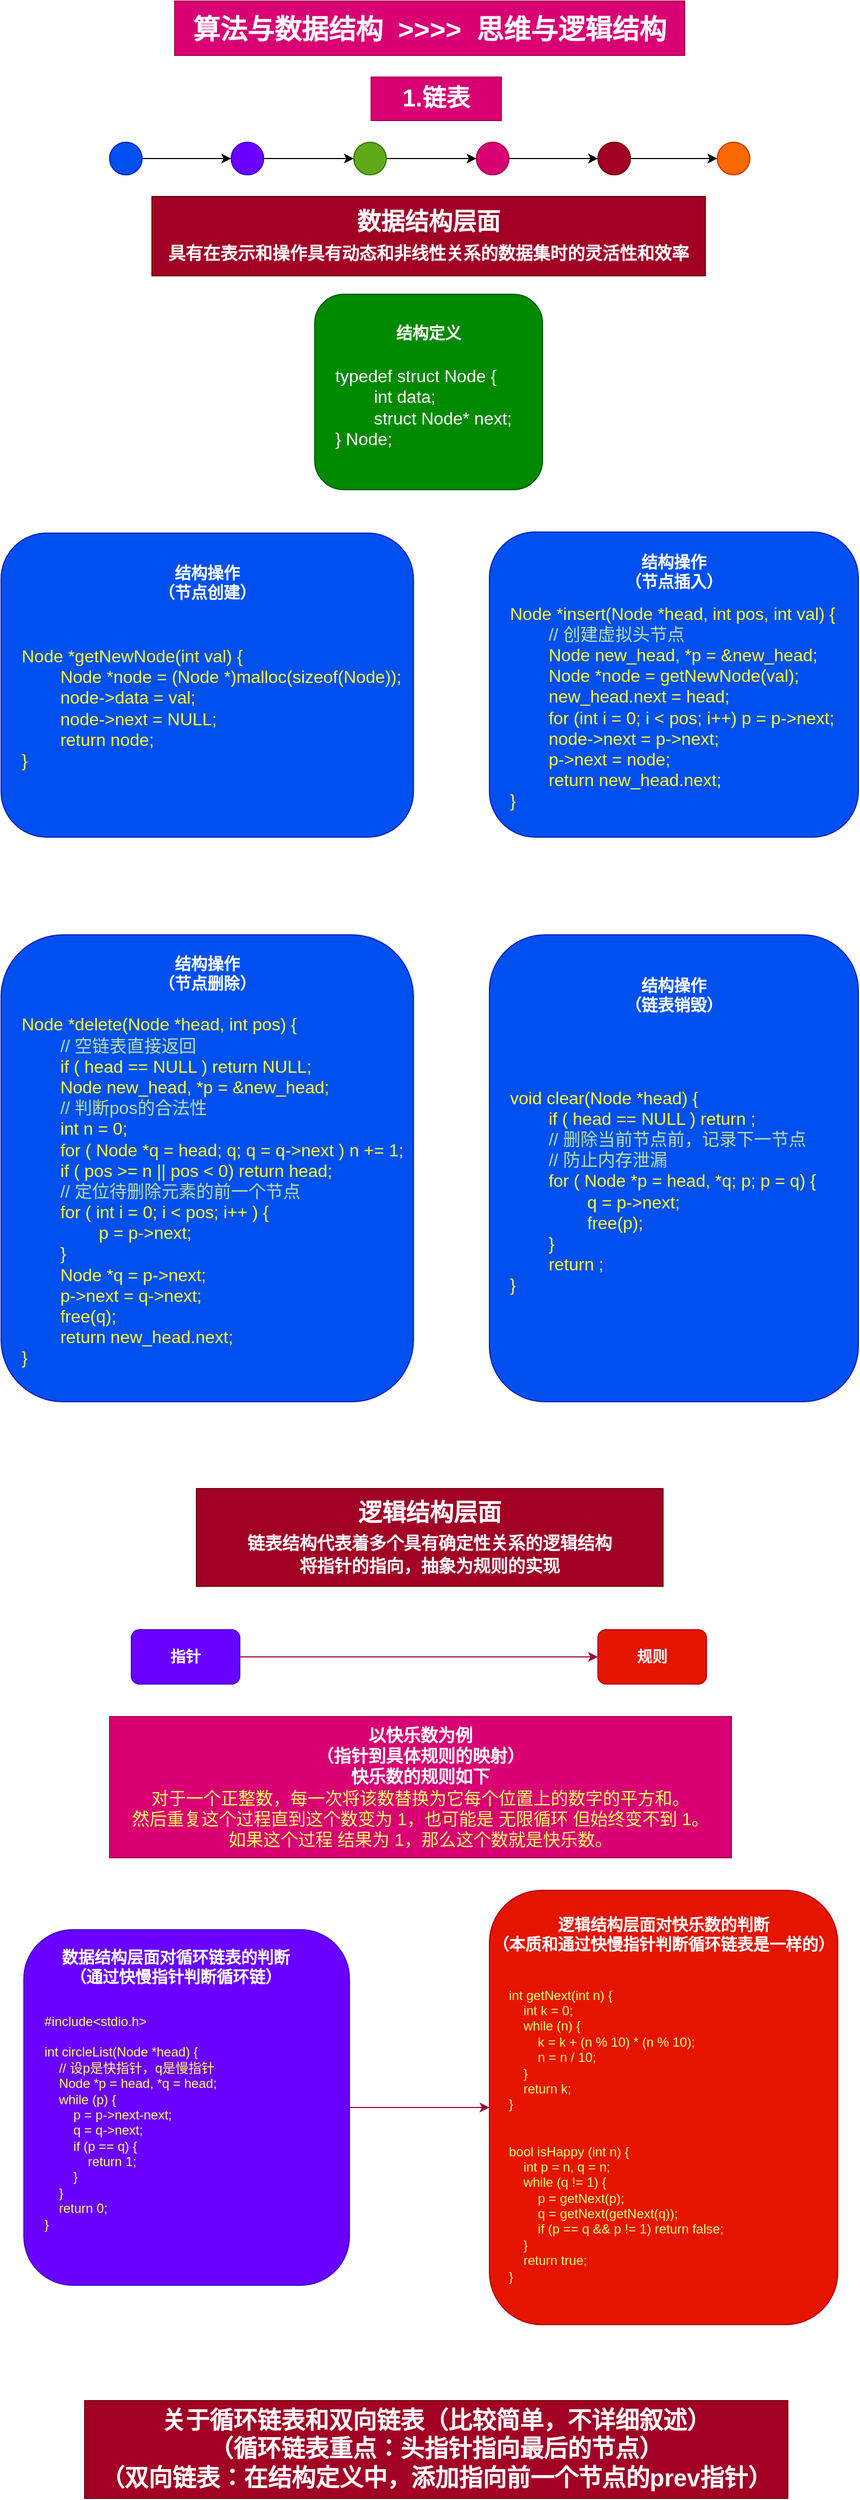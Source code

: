 <mxfile version="24.2.5" type="device">
  <diagram name="第 1 页" id="DClQLnyXOXCI5cHzA_gx">
    <mxGraphModel dx="3143" dy="3377" grid="1" gridSize="10" guides="1" tooltips="1" connect="1" arrows="1" fold="1" page="1" pageScale="1" pageWidth="827" pageHeight="1169" math="0" shadow="0">
      <root>
        <mxCell id="0" />
        <mxCell id="1" parent="0" />
        <mxCell id="JiQiLtjtx4iJ_nlNVHGM-1" value="算法与数据结构&amp;nbsp; &amp;gt;&amp;gt;&amp;gt;&amp;gt;&amp;nbsp; 思维与逻辑结构" style="text;html=1;align=center;verticalAlign=middle;whiteSpace=wrap;rounded=0;fontStyle=1;fontSize=25;fillColor=#d80073;fontColor=#ffffff;strokeColor=#A50040;" vertex="1" parent="1">
          <mxGeometry x="173" y="10" width="470" height="50" as="geometry" />
        </mxCell>
        <mxCell id="JiQiLtjtx4iJ_nlNVHGM-2" value="1.链表" style="text;html=1;align=center;verticalAlign=middle;whiteSpace=wrap;rounded=0;fontStyle=1;fontSize=22;fillColor=#d80073;fontColor=#ffffff;strokeColor=#A50040;" vertex="1" parent="1">
          <mxGeometry x="354" y="80" width="120" height="40" as="geometry" />
        </mxCell>
        <mxCell id="JiQiLtjtx4iJ_nlNVHGM-15" value="" style="group" vertex="1" connectable="0" parent="1">
          <mxGeometry x="113" y="140" width="590" height="30" as="geometry" />
        </mxCell>
        <mxCell id="JiQiLtjtx4iJ_nlNVHGM-10" style="edgeStyle=orthogonalEdgeStyle;rounded=0;orthogonalLoop=1;jettySize=auto;html=1;exitX=1;exitY=0.5;exitDx=0;exitDy=0;entryX=0;entryY=0.5;entryDx=0;entryDy=0;" edge="1" parent="JiQiLtjtx4iJ_nlNVHGM-15" source="JiQiLtjtx4iJ_nlNVHGM-3" target="JiQiLtjtx4iJ_nlNVHGM-4">
          <mxGeometry relative="1" as="geometry" />
        </mxCell>
        <mxCell id="JiQiLtjtx4iJ_nlNVHGM-3" value="" style="ellipse;whiteSpace=wrap;html=1;aspect=fixed;fillColor=#0050ef;strokeColor=#001DBC;fontColor=#ffffff;" vertex="1" parent="JiQiLtjtx4iJ_nlNVHGM-15">
          <mxGeometry width="30" height="30" as="geometry" />
        </mxCell>
        <mxCell id="JiQiLtjtx4iJ_nlNVHGM-11" style="edgeStyle=orthogonalEdgeStyle;rounded=0;orthogonalLoop=1;jettySize=auto;html=1;exitX=1;exitY=0.5;exitDx=0;exitDy=0;entryX=0;entryY=0.5;entryDx=0;entryDy=0;" edge="1" parent="JiQiLtjtx4iJ_nlNVHGM-15" source="JiQiLtjtx4iJ_nlNVHGM-4" target="JiQiLtjtx4iJ_nlNVHGM-5">
          <mxGeometry relative="1" as="geometry" />
        </mxCell>
        <mxCell id="JiQiLtjtx4iJ_nlNVHGM-4" value="" style="ellipse;whiteSpace=wrap;html=1;aspect=fixed;fillColor=#6a00ff;strokeColor=#3700CC;fontColor=#ffffff;" vertex="1" parent="JiQiLtjtx4iJ_nlNVHGM-15">
          <mxGeometry x="112" width="30" height="30" as="geometry" />
        </mxCell>
        <mxCell id="JiQiLtjtx4iJ_nlNVHGM-12" style="edgeStyle=orthogonalEdgeStyle;rounded=0;orthogonalLoop=1;jettySize=auto;html=1;exitX=1;exitY=0.5;exitDx=0;exitDy=0;entryX=0;entryY=0.5;entryDx=0;entryDy=0;" edge="1" parent="JiQiLtjtx4iJ_nlNVHGM-15" source="JiQiLtjtx4iJ_nlNVHGM-5" target="JiQiLtjtx4iJ_nlNVHGM-6">
          <mxGeometry relative="1" as="geometry" />
        </mxCell>
        <mxCell id="JiQiLtjtx4iJ_nlNVHGM-5" value="" style="ellipse;whiteSpace=wrap;html=1;aspect=fixed;fillColor=#60a917;strokeColor=#2D7600;fontColor=#ffffff;" vertex="1" parent="JiQiLtjtx4iJ_nlNVHGM-15">
          <mxGeometry x="225" width="30" height="30" as="geometry" />
        </mxCell>
        <mxCell id="JiQiLtjtx4iJ_nlNVHGM-13" style="edgeStyle=orthogonalEdgeStyle;rounded=0;orthogonalLoop=1;jettySize=auto;html=1;exitX=1;exitY=0.5;exitDx=0;exitDy=0;entryX=0;entryY=0.5;entryDx=0;entryDy=0;" edge="1" parent="JiQiLtjtx4iJ_nlNVHGM-15" source="JiQiLtjtx4iJ_nlNVHGM-6" target="JiQiLtjtx4iJ_nlNVHGM-8">
          <mxGeometry relative="1" as="geometry" />
        </mxCell>
        <mxCell id="JiQiLtjtx4iJ_nlNVHGM-6" value="" style="ellipse;whiteSpace=wrap;html=1;aspect=fixed;fillColor=#d80073;strokeColor=#A50040;fontColor=#ffffff;" vertex="1" parent="JiQiLtjtx4iJ_nlNVHGM-15">
          <mxGeometry x="338" width="30" height="30" as="geometry" />
        </mxCell>
        <mxCell id="JiQiLtjtx4iJ_nlNVHGM-14" style="edgeStyle=orthogonalEdgeStyle;rounded=0;orthogonalLoop=1;jettySize=auto;html=1;exitX=1;exitY=0.5;exitDx=0;exitDy=0;entryX=0;entryY=0.5;entryDx=0;entryDy=0;" edge="1" parent="JiQiLtjtx4iJ_nlNVHGM-15" source="JiQiLtjtx4iJ_nlNVHGM-8" target="JiQiLtjtx4iJ_nlNVHGM-9">
          <mxGeometry relative="1" as="geometry" />
        </mxCell>
        <mxCell id="JiQiLtjtx4iJ_nlNVHGM-8" value="" style="ellipse;whiteSpace=wrap;html=1;aspect=fixed;fillColor=#a20025;strokeColor=#6F0000;fontColor=#ffffff;" vertex="1" parent="JiQiLtjtx4iJ_nlNVHGM-15">
          <mxGeometry x="450" width="30" height="30" as="geometry" />
        </mxCell>
        <mxCell id="JiQiLtjtx4iJ_nlNVHGM-9" value="" style="ellipse;whiteSpace=wrap;html=1;aspect=fixed;fillColor=#fa6800;strokeColor=#C73500;fontColor=#000000;" vertex="1" parent="JiQiLtjtx4iJ_nlNVHGM-15">
          <mxGeometry x="560" width="30" height="30" as="geometry" />
        </mxCell>
        <mxCell id="JiQiLtjtx4iJ_nlNVHGM-21" value="&lt;font color=&quot;#ffff33&quot;&gt;Node *getNewNode(int val) {&lt;/font&gt;&lt;div&gt;&lt;font color=&quot;#ffff33&quot;&gt;&lt;span style=&quot;white-space: pre;&quot;&gt;&#x9;&lt;/span&gt;Node *node = (Node *)malloc(sizeof(Node));&lt;br&gt;&lt;/font&gt;&lt;/div&gt;&lt;div&gt;&lt;font color=&quot;#ffff33&quot;&gt;&lt;span style=&quot;white-space: pre;&quot;&gt;&#x9;&lt;/span&gt;node-&amp;gt;data = val;&lt;br&gt;&lt;/font&gt;&lt;/div&gt;&lt;div&gt;&lt;font color=&quot;#ffff33&quot;&gt;&lt;span style=&quot;white-space: pre;&quot;&gt;&#x9;&lt;/span&gt;node-&amp;gt;next = NULL;&lt;br&gt;&lt;/font&gt;&lt;/div&gt;&lt;div&gt;&lt;font color=&quot;#ffff33&quot;&gt;&lt;span style=&quot;white-space: pre;&quot;&gt;&#x9;&lt;/span&gt;return node;&lt;br&gt;&lt;/font&gt;&lt;/div&gt;&lt;div&gt;&lt;font color=&quot;#ffff33&quot;&gt;}&lt;/font&gt;&lt;/div&gt;" style="rounded=1;whiteSpace=wrap;html=1;align=left;fillColor=#0050ef;strokeColor=#001DBC;fontColor=#ffffff;spacingLeft=17;fontSize=16;spacingBottom=-41;container=0;" vertex="1" parent="1">
          <mxGeometry x="13" y="500" width="380" height="280" as="geometry" />
        </mxCell>
        <mxCell id="JiQiLtjtx4iJ_nlNVHGM-22" value="结构操作&lt;div&gt;（节点创建）&lt;/div&gt;" style="text;html=1;align=center;verticalAlign=middle;whiteSpace=wrap;rounded=0;fontColor=#FFFFFF;fontStyle=1;fontSize=15;container=0;" vertex="1" parent="1">
          <mxGeometry x="133" y="530" width="140" height="30" as="geometry" />
        </mxCell>
        <mxCell id="JiQiLtjtx4iJ_nlNVHGM-38" value="&lt;font color=&quot;#ffff33&quot;&gt;Node *insert(Node *head, int pos, int val) {&lt;/font&gt;&lt;div&gt;&lt;font color=&quot;#b9e0a5&quot;&gt;&lt;span style=&quot;white-space: pre;&quot;&gt;&#x9;&lt;/span&gt;// 创建虚拟头节点&lt;br&gt;&lt;/font&gt;&lt;div&gt;&lt;font color=&quot;#ffff33&quot;&gt;&lt;span style=&quot;white-space: pre;&quot;&gt;&#x9;&lt;/span&gt;Node new_head, *p = &amp;amp;new_head;&lt;/font&gt;&lt;/div&gt;&lt;div&gt;&lt;font color=&quot;#ffff33&quot;&gt;&lt;span style=&quot;white-space: pre;&quot;&gt;&#x9;&lt;/span&gt;Node *node = getNewNode(val);&lt;/font&gt;&lt;/div&gt;&lt;div&gt;&lt;font color=&quot;#ffff33&quot;&gt;&lt;span style=&quot;white-space: pre;&quot;&gt;&#x9;&lt;/span&gt;new_head.next = head;&lt;/font&gt;&lt;/div&gt;&lt;div&gt;&lt;font color=&quot;#ffff33&quot;&gt;&lt;span style=&quot;white-space: pre;&quot;&gt;&#x9;&lt;/span&gt;for (int i = 0; i &amp;lt; pos; i++) p = p-&amp;gt;next;&lt;/font&gt;&lt;/div&gt;&lt;div&gt;&lt;font color=&quot;#ffff33&quot;&gt;&lt;span style=&quot;white-space: pre;&quot;&gt;&#x9;&lt;/span&gt;node-&amp;gt;next = p-&amp;gt;next;&lt;/font&gt;&lt;/div&gt;&lt;div&gt;&lt;font color=&quot;#ffff33&quot;&gt;&lt;span style=&quot;white-space: pre;&quot;&gt;&#x9;&lt;/span&gt;p-&amp;gt;next = node;&lt;/font&gt;&lt;/div&gt;&lt;div&gt;&lt;font color=&quot;#ffff33&quot;&gt;&lt;span style=&quot;white-space: pre;&quot;&gt;&#x9;&lt;/span&gt;return new_head.next;&amp;nbsp;&lt;br&gt;&lt;/font&gt;&lt;/div&gt;&lt;div&gt;&lt;font color=&quot;#ffff33&quot;&gt;}&lt;/font&gt;&lt;/div&gt;&lt;/div&gt;" style="rounded=1;whiteSpace=wrap;html=1;align=left;fillColor=#0050ef;strokeColor=#001DBC;fontColor=#ffffff;spacingLeft=17;fontSize=16;spacingBottom=-41;container=0;" vertex="1" parent="1">
          <mxGeometry x="463" y="499" width="340" height="281" as="geometry" />
        </mxCell>
        <mxCell id="JiQiLtjtx4iJ_nlNVHGM-39" value="结构操作&lt;div&gt;（节点插入）&lt;/div&gt;" style="text;html=1;align=center;verticalAlign=middle;whiteSpace=wrap;rounded=0;fontColor=#FFFFFF;fontStyle=1;fontSize=15;container=0;" vertex="1" parent="1">
          <mxGeometry x="563" y="520" width="140" height="30" as="geometry" />
        </mxCell>
        <mxCell id="JiQiLtjtx4iJ_nlNVHGM-40" value="&lt;font color=&quot;#ffff33&quot;&gt;Node *delete(Node *head, int pos) {&lt;/font&gt;&lt;div&gt;&lt;span style=&quot;color: rgb(255, 255, 51); white-space: pre;&quot;&gt;&#x9;&lt;/span&gt;&lt;font color=&quot;#b9e0a5&quot;&gt;// 空链表直接返回&lt;/font&gt;&lt;br&gt;&lt;div&gt;&lt;font color=&quot;#ffff33&quot;&gt;&lt;span style=&quot;white-space: pre;&quot;&gt;&#x9;&lt;/span&gt;if ( head == NULL ) return NULL;&lt;/font&gt;&lt;div&gt;&lt;div&gt;&lt;font color=&quot;#ffff33&quot;&gt;&lt;span style=&quot;white-space: pre;&quot;&gt;&#x9;&lt;/span&gt;Node new_head, *p = &amp;amp;new_head;&lt;/font&gt;&lt;/div&gt;&lt;div&gt;&lt;span style=&quot;color: rgb(255, 255, 51); white-space: pre;&quot;&gt;&#x9;&lt;/span&gt;&lt;font color=&quot;#b9e0a5&quot;&gt;// 判断pos的合法性&lt;/font&gt;&lt;br&gt;&lt;/div&gt;&lt;div&gt;&lt;font color=&quot;#ffff33&quot;&gt;&lt;span style=&quot;white-space: pre;&quot;&gt;&#x9;&lt;/span&gt;int n = 0;&lt;br&gt;&lt;/font&gt;&lt;/div&gt;&lt;div&gt;&lt;font color=&quot;#ffff33&quot;&gt;&lt;span style=&quot;white-space: pre;&quot;&gt;&#x9;&lt;/span&gt;for ( Node *q = head; q; q = q-&amp;gt;next ) n += 1;&lt;br&gt;&lt;/font&gt;&lt;/div&gt;&lt;div&gt;&lt;font color=&quot;#ffff33&quot;&gt;&lt;span style=&quot;white-space: pre;&quot;&gt;&#x9;&lt;/span&gt;if ( pos &amp;gt;= n || pos &amp;lt; 0) return head;&lt;br&gt;&lt;/font&gt;&lt;/div&gt;&lt;div&gt;&lt;span style=&quot;color: rgb(185, 224, 165);&quot;&gt;&lt;span style=&quot;white-space: pre;&quot;&gt;&#x9;&lt;/span&gt;// 定位待删除元素的前一个节点&lt;/span&gt;&lt;font color=&quot;#ffff33&quot;&gt;&lt;br&gt;&lt;/font&gt;&lt;/div&gt;&lt;div&gt;&lt;font color=&quot;#ffff33&quot;&gt;&lt;span style=&quot;white-space: pre;&quot;&gt;&#x9;&lt;/span&gt;for ( int i = 0; i &amp;lt; pos; i++ ) {&lt;/font&gt;&lt;/div&gt;&lt;div&gt;&lt;span style=&quot;background-color: initial; white-space: pre;&quot;&gt;&lt;font color=&quot;#ffff33&quot;&gt;&#x9;&lt;span style=&quot;white-space: pre;&quot;&gt;&#x9;&lt;/span&gt;p = p-&amp;gt;next;&lt;/font&gt;&lt;/span&gt;&lt;/div&gt;&lt;div&gt;&lt;span style=&quot;background-color: initial;&quot;&gt;&lt;font color=&quot;#ffff33&quot;&gt;&lt;span style=&quot;white-space: pre;&quot;&gt;&#x9;&lt;/span&gt;}&lt;/font&gt;&lt;/span&gt;&lt;/div&gt;&lt;div&gt;&lt;span style=&quot;background-color: initial;&quot;&gt;&lt;font color=&quot;#ffff33&quot;&gt;&lt;span style=&quot;white-space: pre;&quot;&gt;&#x9;&lt;/span&gt;Node *q = p-&amp;gt;next;&lt;br&gt;&lt;/font&gt;&lt;/span&gt;&lt;/div&gt;&lt;div&gt;&lt;span style=&quot;background-color: initial;&quot;&gt;&lt;font color=&quot;#ffff33&quot;&gt;&lt;span style=&quot;white-space: pre;&quot;&gt;&#x9;&lt;/span&gt;p-&amp;gt;next = q-&amp;gt;next;&lt;br&gt;&lt;/font&gt;&lt;/span&gt;&lt;/div&gt;&lt;div&gt;&lt;span style=&quot;background-color: initial;&quot;&gt;&lt;font color=&quot;#ffff33&quot;&gt;&lt;span style=&quot;white-space: pre;&quot;&gt;&#x9;&lt;/span&gt;free(q);&lt;br&gt;&lt;/font&gt;&lt;/span&gt;&lt;/div&gt;&lt;div&gt;&lt;span style=&quot;background-color: initial;&quot;&gt;&lt;font color=&quot;#ffff33&quot;&gt;&lt;span style=&quot;white-space: pre;&quot;&gt;&#x9;&lt;/span&gt;return new_head.next;&lt;br&gt;&lt;/font&gt;&lt;/span&gt;&lt;/div&gt;&lt;div&gt;&lt;div&gt;&lt;font color=&quot;#ffff33&quot;&gt;}&lt;/font&gt;&lt;/div&gt;&lt;/div&gt;&lt;/div&gt;&lt;/div&gt;&lt;/div&gt;" style="rounded=1;whiteSpace=wrap;html=1;align=left;fillColor=#0050ef;strokeColor=#001DBC;fontColor=#ffffff;spacingLeft=17;fontSize=16;spacingBottom=-41;container=0;" vertex="1" parent="1">
          <mxGeometry x="13" y="870" width="380" height="430" as="geometry" />
        </mxCell>
        <mxCell id="JiQiLtjtx4iJ_nlNVHGM-41" value="结构操作&lt;div&gt;（节点删除）&lt;/div&gt;" style="text;html=1;align=center;verticalAlign=middle;whiteSpace=wrap;rounded=0;fontColor=#FFFFFF;fontStyle=1;fontSize=15;container=0;" vertex="1" parent="1">
          <mxGeometry x="133" y="890" width="140" height="30" as="geometry" />
        </mxCell>
        <mxCell id="JiQiLtjtx4iJ_nlNVHGM-43" value="&lt;font color=&quot;#ffff33&quot;&gt;void clear(Node *head) {&lt;/font&gt;&lt;div&gt;&lt;font color=&quot;#ffff33&quot;&gt;&lt;span style=&quot;white-space: pre;&quot;&gt;&#x9;&lt;/span&gt;if ( head == NULL ) return ;&lt;br&gt;&lt;/font&gt;&lt;/div&gt;&lt;div&gt;&lt;span style=&quot;color: rgb(255, 255, 51); white-space: pre;&quot;&gt;&#x9;&lt;/span&gt;&lt;font color=&quot;#b9e0a5&quot;&gt;// 删除当前节点前，记录下一节点&lt;br&gt;&lt;/font&gt;&lt;/div&gt;&lt;div&gt;&lt;font color=&quot;#b9e0a5&quot;&gt;&lt;span style=&quot;white-space: pre;&quot;&gt;&#x9;&lt;/span&gt;// 防止内存泄漏&lt;/font&gt;&lt;br&gt;&lt;/div&gt;&lt;div&gt;&lt;font color=&quot;#ffff33&quot;&gt;&lt;span style=&quot;white-space: pre;&quot;&gt;&#x9;&lt;/span&gt;for ( Node *p = head, *q; p; p = q) {&lt;/font&gt;&lt;/div&gt;&lt;div&gt;&lt;font color=&quot;#ffff33&quot;&gt;&lt;span style=&quot;white-space: pre;&quot;&gt;&#x9;&lt;/span&gt;&lt;span style=&quot;white-space: pre;&quot;&gt;&#x9;&lt;/span&gt;q = p-&amp;gt;next;&lt;br&gt;&lt;/font&gt;&lt;/div&gt;&lt;div&gt;&lt;font color=&quot;#ffff33&quot;&gt;&lt;span style=&quot;white-space: pre;&quot;&gt;&#x9;&lt;/span&gt;&lt;span style=&quot;white-space: pre;&quot;&gt;&#x9;&lt;/span&gt;free(p);&lt;br&gt;&lt;/font&gt;&lt;/div&gt;&lt;div&gt;&lt;font color=&quot;#ffff33&quot;&gt;&lt;span style=&quot;white-space: pre;&quot;&gt;&#x9;&lt;/span&gt;}&lt;br&gt;&lt;/font&gt;&lt;/div&gt;&lt;div&gt;&lt;font color=&quot;#ffff33&quot;&gt;&lt;span style=&quot;white-space: pre;&quot;&gt;&#x9;&lt;/span&gt;return ;&lt;/font&gt;&lt;/div&gt;&lt;div&gt;&lt;font color=&quot;#ffff33&quot;&gt;}&lt;/font&gt;&lt;/div&gt;" style="rounded=1;whiteSpace=wrap;html=1;align=left;fillColor=#0050ef;strokeColor=#001DBC;fontColor=#ffffff;spacingLeft=17;fontSize=16;spacingBottom=-41;container=0;" vertex="1" parent="1">
          <mxGeometry x="463" y="870" width="340" height="430" as="geometry" />
        </mxCell>
        <mxCell id="JiQiLtjtx4iJ_nlNVHGM-44" value="结构操作&lt;div&gt;（链表销毁）&lt;/div&gt;" style="text;html=1;align=center;verticalAlign=middle;whiteSpace=wrap;rounded=0;fontColor=#FFFFFF;fontStyle=1;fontSize=15;container=0;" vertex="1" parent="1">
          <mxGeometry x="563" y="910" width="140" height="30" as="geometry" />
        </mxCell>
        <mxCell id="JiQiLtjtx4iJ_nlNVHGM-45" value="数据结构层面&lt;div&gt;&lt;span style=&quot;font-size: 16px;&quot;&gt;具有在表示和操作具有动态和非线性关系的数据集时的灵活性和效率&lt;/span&gt;&lt;br&gt;&lt;/div&gt;" style="text;html=1;align=center;verticalAlign=middle;whiteSpace=wrap;rounded=0;fontStyle=1;fontSize=22;fillColor=#a20025;fontColor=#ffffff;strokeColor=#6F0000;" vertex="1" parent="1">
          <mxGeometry x="152" y="190" width="510" height="73" as="geometry" />
        </mxCell>
        <mxCell id="JiQiLtjtx4iJ_nlNVHGM-47" value="逻辑结构层面&lt;div&gt;&lt;span style=&quot;font-size: 16px;&quot;&gt;链表结构代表着多个具有确定性关系的逻辑结构&lt;/span&gt;&lt;div style=&quot;font-size: 16px;&quot;&gt;将指针的指向，抽象为规则的实现&lt;/div&gt;&lt;/div&gt;" style="text;html=1;align=center;verticalAlign=middle;whiteSpace=wrap;rounded=0;fontStyle=1;fontSize=22;fillColor=#a20025;fontColor=#ffffff;strokeColor=#6F0000;" vertex="1" parent="1">
          <mxGeometry x="193" y="1380" width="430" height="90" as="geometry" />
        </mxCell>
        <mxCell id="JiQiLtjtx4iJ_nlNVHGM-52" style="edgeStyle=orthogonalEdgeStyle;rounded=0;orthogonalLoop=1;jettySize=auto;html=1;exitX=1;exitY=0.5;exitDx=0;exitDy=0;entryX=0;entryY=0.5;entryDx=0;entryDy=0;fillColor=#d80073;strokeColor=#A50040;" edge="1" parent="1" source="JiQiLtjtx4iJ_nlNVHGM-50" target="JiQiLtjtx4iJ_nlNVHGM-51">
          <mxGeometry relative="1" as="geometry" />
        </mxCell>
        <mxCell id="JiQiLtjtx4iJ_nlNVHGM-50" value="指针" style="rounded=1;whiteSpace=wrap;html=1;fillColor=#6a00ff;fontColor=#ffffff;strokeColor=#3700CC;fontStyle=1;fontSize=14;" vertex="1" parent="1">
          <mxGeometry x="133" y="1510" width="100" height="50" as="geometry" />
        </mxCell>
        <mxCell id="JiQiLtjtx4iJ_nlNVHGM-51" value="规则" style="rounded=1;whiteSpace=wrap;html=1;fillColor=#e51400;fontColor=#ffffff;strokeColor=#B20000;fontStyle=1;fontSize=14;" vertex="1" parent="1">
          <mxGeometry x="563" y="1510" width="100" height="50" as="geometry" />
        </mxCell>
        <mxCell id="JiQiLtjtx4iJ_nlNVHGM-53" value="&lt;font style=&quot;font-size: 16px;&quot; color=&quot;#ffffff&quot;&gt;&lt;b&gt;以快乐数为例&lt;br&gt;（指针到具体规则的映射）&lt;/b&gt;&lt;/font&gt;&lt;div&gt;&lt;font style=&quot;font-size: 16px;&quot;&gt;&lt;b style=&quot;color: rgb(255, 255, 255);&quot;&gt;快乐数的规则如下&lt;br&gt;&lt;/b&gt;&lt;font color=&quot;#ffff66&quot;&gt;对于一个正整数，每一次将该数替换为它每个位置上的数字的平方和。&lt;/font&gt;&lt;/font&gt;&lt;div&gt;&lt;font color=&quot;#ffff66&quot; style=&quot;font-size: 16px;&quot;&gt;然后重复这个过程直到这个数变为 1，也可能是&amp;nbsp;无限循环&amp;nbsp;但始终变不到 1。&lt;/font&gt;&lt;/div&gt;&lt;div&gt;&lt;font color=&quot;#ffff66&quot; style=&quot;font-size: 16px;&quot;&gt;如果这个过程&amp;nbsp;结果为&amp;nbsp;1，那么这个数就是快乐数。&lt;/font&gt;&lt;/div&gt;&lt;/div&gt;" style="text;html=1;align=center;verticalAlign=middle;whiteSpace=wrap;rounded=0;fillColor=#d80073;strokeColor=#A50040;" vertex="1" parent="1">
          <mxGeometry x="113" y="1590" width="573" height="130" as="geometry" />
        </mxCell>
        <mxCell id="JiQiLtjtx4iJ_nlNVHGM-17" value="typedef struct Node {&lt;div style=&quot;font-size: 16px;&quot;&gt;&lt;span style=&quot;white-space: pre; font-size: 16px;&quot;&gt;&#x9;&lt;/span&gt;int data;&lt;br style=&quot;font-size: 16px;&quot;&gt;&lt;/div&gt;&lt;div style=&quot;font-size: 16px;&quot;&gt;&lt;span style=&quot;white-space: pre; font-size: 16px;&quot;&gt;&#x9;&lt;/span&gt;struct Node* next;&lt;br style=&quot;font-size: 16px;&quot;&gt;&lt;/div&gt;&lt;div style=&quot;font-size: 16px;&quot;&gt;} Node;&lt;/div&gt;" style="rounded=1;whiteSpace=wrap;html=1;align=left;fillColor=#008a00;strokeColor=#005700;fontColor=#ffffff;spacingLeft=17;fontSize=16;spacingBottom=-27;movable=1;resizable=1;rotatable=1;deletable=1;editable=1;locked=0;connectable=1;" vertex="1" parent="1">
          <mxGeometry x="302" y="280" width="210.0" height="180" as="geometry" />
        </mxCell>
        <mxCell id="JiQiLtjtx4iJ_nlNVHGM-18" value="结构定义" style="text;html=1;align=center;verticalAlign=middle;whiteSpace=wrap;rounded=0;fontColor=#FFFFFF;fontStyle=1;fontSize=15;" vertex="1" parent="1">
          <mxGeometry x="362" y="300" width="90.0" height="30" as="geometry" />
        </mxCell>
        <mxCell id="JiQiLtjtx4iJ_nlNVHGM-61" style="edgeStyle=orthogonalEdgeStyle;rounded=0;orthogonalLoop=1;jettySize=auto;html=1;exitX=1;exitY=0.5;exitDx=0;exitDy=0;entryX=0;entryY=0.5;entryDx=0;entryDy=0;fillColor=#d80073;strokeColor=#A50040;" edge="1" parent="1" source="JiQiLtjtx4iJ_nlNVHGM-57" target="JiQiLtjtx4iJ_nlNVHGM-59">
          <mxGeometry relative="1" as="geometry" />
        </mxCell>
        <mxCell id="JiQiLtjtx4iJ_nlNVHGM-57" value="&lt;div&gt;&lt;font color=&quot;#ffff66&quot;&gt;&lt;span style=&quot;font-weight: 400;&quot;&gt;#include&amp;lt;stdio.h&amp;gt;&lt;/span&gt;&lt;/font&gt;&lt;/div&gt;&lt;div&gt;&lt;font color=&quot;#ffff66&quot;&gt;&lt;span style=&quot;font-weight: 400;&quot;&gt;&lt;br&gt;&lt;/span&gt;&lt;/font&gt;&lt;/div&gt;&lt;div&gt;&lt;font color=&quot;#ffff66&quot;&gt;&lt;span style=&quot;font-weight: 400;&quot;&gt;int circleList(Node *head) {&lt;/span&gt;&lt;/font&gt;&lt;/div&gt;&lt;div&gt;&lt;font color=&quot;#ffff66&quot;&gt;&lt;span style=&quot;font-weight: 400;&quot;&gt;&amp;nbsp; &amp;nbsp; // 设p是快指针，q是慢指针&lt;/span&gt;&lt;/font&gt;&lt;/div&gt;&lt;div&gt;&lt;font color=&quot;#ffff66&quot;&gt;&lt;span style=&quot;font-weight: 400;&quot;&gt;&amp;nbsp; &amp;nbsp; Node *p = head, *q = head;&lt;/span&gt;&lt;/font&gt;&lt;/div&gt;&lt;div&gt;&lt;font color=&quot;#ffff66&quot;&gt;&lt;span style=&quot;font-weight: 400;&quot;&gt;&amp;nbsp; &amp;nbsp; while (p) {&lt;/span&gt;&lt;/font&gt;&lt;/div&gt;&lt;div&gt;&lt;font color=&quot;#ffff66&quot;&gt;&lt;span style=&quot;font-weight: 400;&quot;&gt;&amp;nbsp; &amp;nbsp; &amp;nbsp; &amp;nbsp; p = p-&amp;gt;next-next;&lt;/span&gt;&lt;/font&gt;&lt;/div&gt;&lt;div&gt;&lt;font color=&quot;#ffff66&quot;&gt;&lt;span style=&quot;font-weight: 400;&quot;&gt;&amp;nbsp; &amp;nbsp; &amp;nbsp; &amp;nbsp; q = q-&amp;gt;next;&lt;/span&gt;&lt;/font&gt;&lt;/div&gt;&lt;div&gt;&lt;font color=&quot;#ffff66&quot;&gt;&lt;span style=&quot;font-weight: 400;&quot;&gt;&amp;nbsp; &amp;nbsp; &amp;nbsp; &amp;nbsp; if (p == q) {&lt;/span&gt;&lt;/font&gt;&lt;/div&gt;&lt;div&gt;&lt;font color=&quot;#ffff66&quot;&gt;&lt;span style=&quot;font-weight: 400;&quot;&gt;&amp;nbsp; &amp;nbsp; &amp;nbsp; &amp;nbsp; &amp;nbsp; &amp;nbsp; return 1;&lt;/span&gt;&lt;/font&gt;&lt;/div&gt;&lt;div&gt;&lt;font color=&quot;#ffff66&quot;&gt;&lt;span style=&quot;font-weight: 400;&quot;&gt;&amp;nbsp; &amp;nbsp; &amp;nbsp; &amp;nbsp; }&lt;/span&gt;&lt;/font&gt;&lt;/div&gt;&lt;div&gt;&lt;font color=&quot;#ffff66&quot;&gt;&lt;span style=&quot;font-weight: 400;&quot;&gt;&amp;nbsp; &amp;nbsp; }&lt;/span&gt;&lt;/font&gt;&lt;/div&gt;&lt;div&gt;&lt;font color=&quot;#ffff66&quot;&gt;&lt;span style=&quot;font-weight: 400;&quot;&gt;&amp;nbsp; &amp;nbsp; return 0;&lt;/span&gt;&lt;/font&gt;&lt;/div&gt;&lt;div&gt;&lt;font color=&quot;#ffff66&quot;&gt;&lt;span style=&quot;font-weight: 400;&quot;&gt;}&lt;/span&gt;&lt;/font&gt;&lt;/div&gt;&lt;div&gt;&lt;br&gt;&lt;/div&gt;" style="rounded=1;whiteSpace=wrap;html=1;align=left;fillColor=#6a00ff;strokeColor=#3700CC;spacingLeft=17;spacingBottom=-41;container=0;fontStyle=1;fontColor=#ffffff;" vertex="1" parent="1">
          <mxGeometry x="34" y="1786.25" width="300" height="327.5" as="geometry" />
        </mxCell>
        <mxCell id="JiQiLtjtx4iJ_nlNVHGM-58" value="数据结构层面对循环链表的判断&lt;div&gt;（通过快慢指针判断循环链）&lt;/div&gt;" style="text;html=1;align=center;verticalAlign=middle;whiteSpace=wrap;rounded=0;fontColor=#FFFFFF;fontStyle=1;fontSize=15;container=0;" vertex="1" parent="1">
          <mxGeometry x="64" y="1805" width="220" height="30" as="geometry" />
        </mxCell>
        <mxCell id="JiQiLtjtx4iJ_nlNVHGM-59" value="&lt;div&gt;&lt;font color=&quot;#ffff66&quot;&gt;&lt;span style=&quot;font-weight: 400;&quot;&gt;int getNext(int n) {&lt;/span&gt;&lt;/font&gt;&lt;/div&gt;&lt;div&gt;&lt;font color=&quot;#ffff66&quot;&gt;&lt;span style=&quot;font-weight: 400;&quot;&gt;&amp;nbsp; &amp;nbsp; int k = 0;&lt;/span&gt;&lt;/font&gt;&lt;/div&gt;&lt;div&gt;&lt;font color=&quot;#ffff66&quot;&gt;&lt;span style=&quot;font-weight: 400;&quot;&gt;&amp;nbsp; &amp;nbsp; while (n) {&lt;/span&gt;&lt;/font&gt;&lt;/div&gt;&lt;div&gt;&lt;font color=&quot;#ffff66&quot;&gt;&lt;span style=&quot;font-weight: 400;&quot;&gt;&amp;nbsp; &amp;nbsp; &amp;nbsp; &amp;nbsp; k = k + (n % 10) * (n % 10);&lt;/span&gt;&lt;/font&gt;&lt;/div&gt;&lt;div&gt;&lt;font color=&quot;#ffff66&quot;&gt;&lt;span style=&quot;font-weight: 400;&quot;&gt;&amp;nbsp; &amp;nbsp; &amp;nbsp; &amp;nbsp; n = n / 10;&lt;/span&gt;&lt;/font&gt;&lt;/div&gt;&lt;div&gt;&lt;font color=&quot;#ffff66&quot;&gt;&lt;span style=&quot;font-weight: 400;&quot;&gt;&amp;nbsp; &amp;nbsp; }&lt;/span&gt;&lt;/font&gt;&lt;/div&gt;&lt;div&gt;&lt;font color=&quot;#ffff66&quot;&gt;&lt;span style=&quot;font-weight: 400;&quot;&gt;&amp;nbsp; &amp;nbsp; return k;&lt;/span&gt;&lt;/font&gt;&lt;/div&gt;&lt;div&gt;&lt;font color=&quot;#ffff66&quot;&gt;&lt;span style=&quot;font-weight: 400;&quot;&gt;}&lt;/span&gt;&lt;/font&gt;&lt;/div&gt;&lt;div&gt;&lt;font color=&quot;#ffff66&quot;&gt;&lt;span style=&quot;font-weight: 400;&quot;&gt;&lt;br&gt;&lt;/span&gt;&lt;/font&gt;&lt;/div&gt;&lt;div&gt;&lt;font color=&quot;#ffff66&quot;&gt;&lt;span style=&quot;font-weight: 400;&quot;&gt;&lt;br&gt;&lt;/span&gt;&lt;/font&gt;&lt;/div&gt;&lt;div&gt;&lt;font color=&quot;#ffff66&quot;&gt;&lt;span style=&quot;font-weight: 400;&quot;&gt;bool isHappy (int n) {&lt;/span&gt;&lt;/font&gt;&lt;/div&gt;&lt;div&gt;&lt;font color=&quot;#ffff66&quot;&gt;&lt;span style=&quot;font-weight: 400;&quot;&gt;&amp;nbsp; &amp;nbsp; int p = n, q = n;&lt;/span&gt;&lt;/font&gt;&lt;/div&gt;&lt;div&gt;&lt;font color=&quot;#ffff66&quot;&gt;&lt;span style=&quot;font-weight: 400;&quot;&gt;&amp;nbsp; &amp;nbsp; while (q != 1) {&lt;/span&gt;&lt;/font&gt;&lt;/div&gt;&lt;div&gt;&lt;font color=&quot;#ffff66&quot;&gt;&lt;span style=&quot;font-weight: 400;&quot;&gt;&amp;nbsp; &amp;nbsp; &amp;nbsp; &amp;nbsp; p = getNext(p);&lt;/span&gt;&lt;/font&gt;&lt;/div&gt;&lt;div&gt;&lt;font color=&quot;#ffff66&quot;&gt;&lt;span style=&quot;font-weight: 400;&quot;&gt;&amp;nbsp; &amp;nbsp; &amp;nbsp; &amp;nbsp; q = getNext(getNext(q));&lt;/span&gt;&lt;/font&gt;&lt;/div&gt;&lt;div&gt;&lt;font color=&quot;#ffff66&quot;&gt;&lt;span style=&quot;font-weight: 400;&quot;&gt;&amp;nbsp; &amp;nbsp; &amp;nbsp; &amp;nbsp; if (p == q &amp;amp;&amp;amp; p != 1) return false;&lt;/span&gt;&lt;/font&gt;&lt;/div&gt;&lt;div&gt;&lt;font color=&quot;#ffff66&quot;&gt;&lt;span style=&quot;font-weight: 400;&quot;&gt;&amp;nbsp; &amp;nbsp; }&lt;/span&gt;&lt;/font&gt;&lt;/div&gt;&lt;div&gt;&lt;font color=&quot;#ffff66&quot;&gt;&lt;span style=&quot;font-weight: 400;&quot;&gt;&amp;nbsp; &amp;nbsp; return true;&lt;/span&gt;&lt;/font&gt;&lt;/div&gt;&lt;div&gt;&lt;font color=&quot;#ffff66&quot;&gt;&lt;span style=&quot;font-weight: 400;&quot;&gt;}&lt;/span&gt;&lt;/font&gt;&lt;/div&gt;&lt;div&gt;&lt;br&gt;&lt;/div&gt;" style="rounded=1;whiteSpace=wrap;html=1;align=left;fillColor=#e51400;strokeColor=#B20000;spacingLeft=16;spacingBottom=-65;container=0;fontStyle=1;fontColor=#ffffff;" vertex="1" parent="1">
          <mxGeometry x="463" y="1750" width="321" height="400" as="geometry" />
        </mxCell>
        <mxCell id="JiQiLtjtx4iJ_nlNVHGM-60" value="逻辑结构层面对快乐数的判断&lt;div&gt;（本质和通过快慢指针判断循环链表是一样的）&lt;/div&gt;" style="text;html=1;align=center;verticalAlign=middle;whiteSpace=wrap;rounded=0;fontColor=#FFFFFF;fontStyle=1;fontSize=15;container=0;" vertex="1" parent="1">
          <mxGeometry x="455.25" y="1775" width="336.5" height="30" as="geometry" />
        </mxCell>
        <mxCell id="JiQiLtjtx4iJ_nlNVHGM-98" value="关于循环链表和双向链表（比较简单，不详细叙述）&lt;div&gt;（循环链表重点：头指针指向最后的节点）&lt;/div&gt;&lt;div&gt;（双向链表：在结构定义中，添加指向前一个节点的prev指针）&lt;/div&gt;" style="text;html=1;align=center;verticalAlign=middle;whiteSpace=wrap;rounded=0;fontStyle=1;fontSize=22;fillColor=#a20025;fontColor=#ffffff;strokeColor=#6F0000;" vertex="1" parent="1">
          <mxGeometry x="90" y="2220" width="648" height="90" as="geometry" />
        </mxCell>
      </root>
    </mxGraphModel>
  </diagram>
</mxfile>
